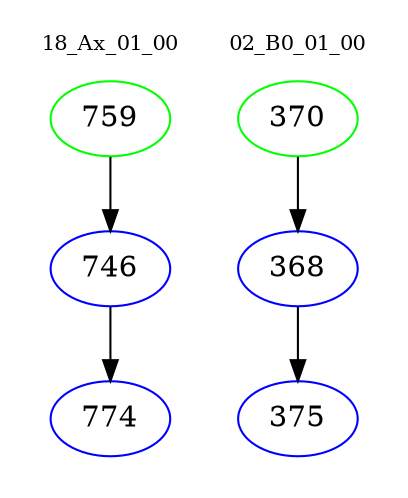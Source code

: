 digraph{
subgraph cluster_0 {
color = white
label = "18_Ax_01_00";
fontsize=10;
T0_759 [label="759", color="green"]
T0_759 -> T0_746 [color="black"]
T0_746 [label="746", color="blue"]
T0_746 -> T0_774 [color="black"]
T0_774 [label="774", color="blue"]
}
subgraph cluster_1 {
color = white
label = "02_B0_01_00";
fontsize=10;
T1_370 [label="370", color="green"]
T1_370 -> T1_368 [color="black"]
T1_368 [label="368", color="blue"]
T1_368 -> T1_375 [color="black"]
T1_375 [label="375", color="blue"]
}
}
